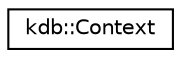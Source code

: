 digraph "Graphical Class Hierarchy"
{
  edge [fontname="Helvetica",fontsize="10",labelfontname="Helvetica",labelfontsize="10"];
  node [fontname="Helvetica",fontsize="10",shape=record];
  rankdir="LR";
  Node1 [label="kdb::Context",height=0.2,width=0.4,color="black", fillcolor="white", style="filled",URL="$classkdb_1_1Context.html",tooltip="Provides a context for configuration. "];
}
